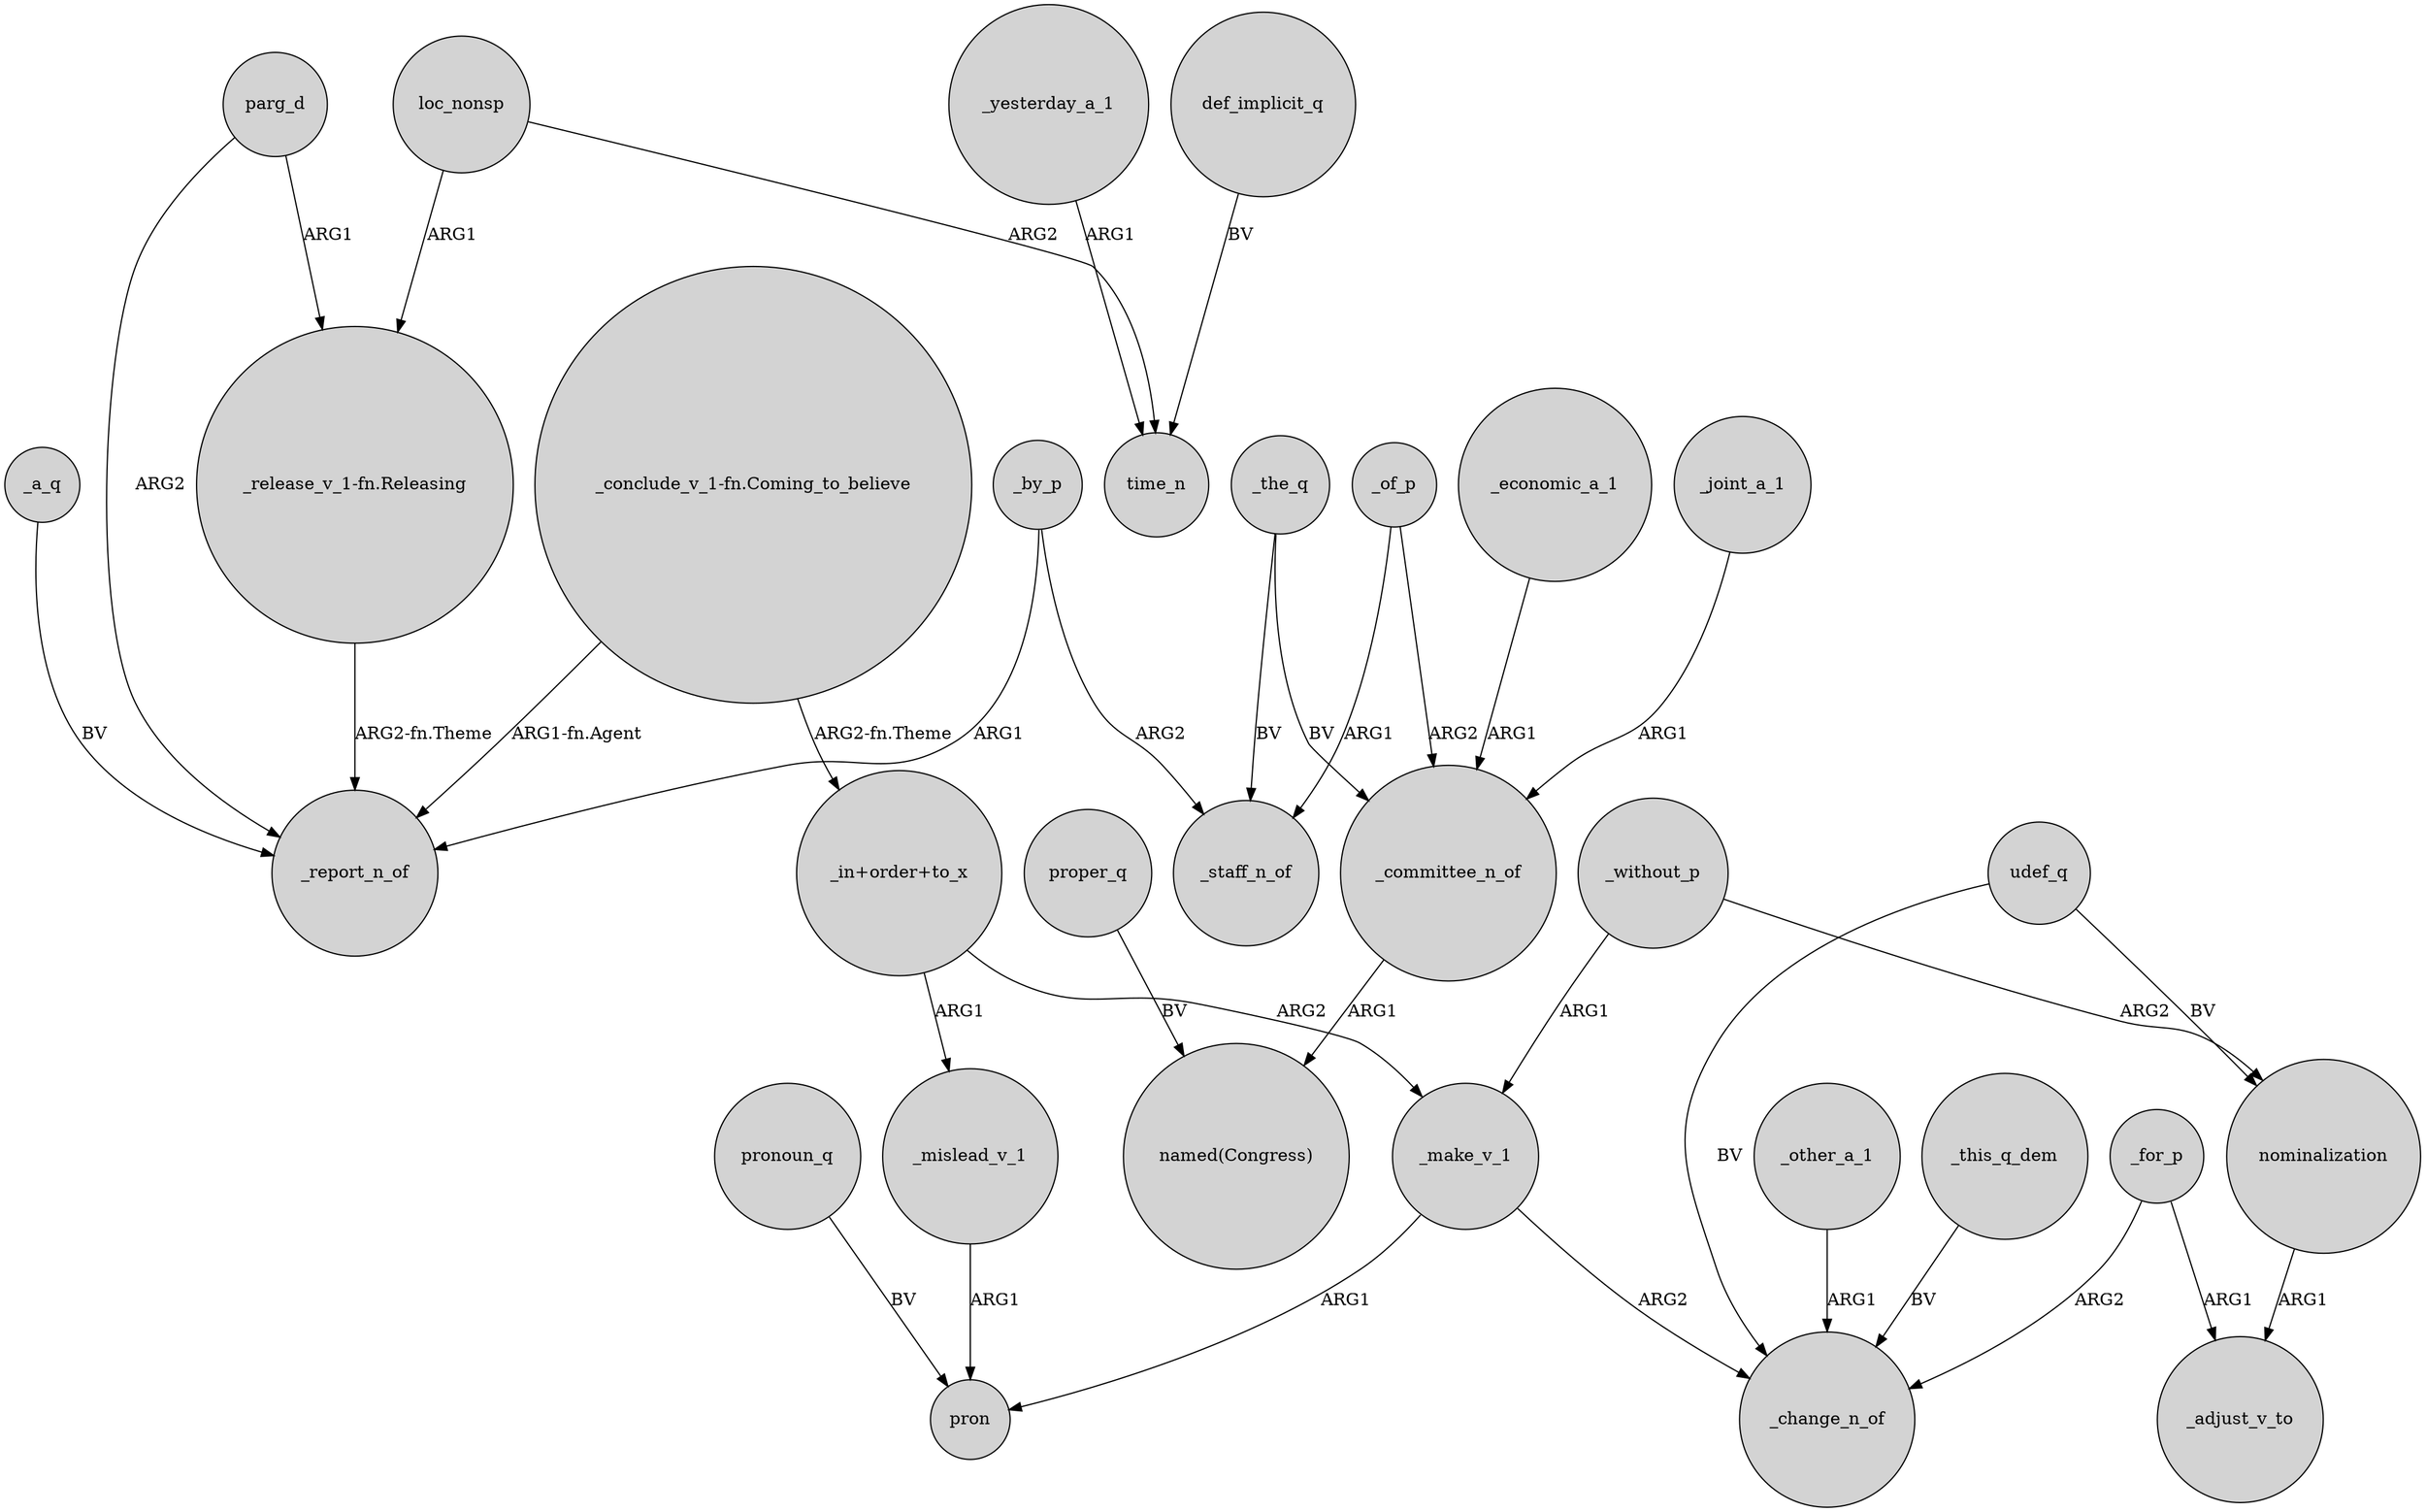 digraph {
	node [shape=circle style=filled]
	_a_q -> _report_n_of [label=BV]
	_yesterday_a_1 -> time_n [label=ARG1]
	_without_p -> _make_v_1 [label=ARG1]
	"_in+order+to_x" -> _make_v_1 [label=ARG2]
	"_release_v_1-fn.Releasing" -> _report_n_of [label="ARG2-fn.Theme"]
	_by_p -> _staff_n_of [label=ARG2]
	_this_q_dem -> _change_n_of [label=BV]
	loc_nonsp -> "_release_v_1-fn.Releasing" [label=ARG1]
	_the_q -> _committee_n_of [label=BV]
	parg_d -> "_release_v_1-fn.Releasing" [label=ARG1]
	parg_d -> _report_n_of [label=ARG2]
	proper_q -> "named(Congress)" [label=BV]
	loc_nonsp -> time_n [label=ARG2]
	_of_p -> _staff_n_of [label=ARG1]
	nominalization -> _adjust_v_to [label=ARG1]
	"_in+order+to_x" -> _mislead_v_1 [label=ARG1]
	_other_a_1 -> _change_n_of [label=ARG1]
	pronoun_q -> pron [label=BV]
	udef_q -> _change_n_of [label=BV]
	"_conclude_v_1-fn.Coming_to_believe" -> _report_n_of [label="ARG1-fn.Agent"]
	_by_p -> _report_n_of [label=ARG1]
	_make_v_1 -> pron [label=ARG1]
	_for_p -> _adjust_v_to [label=ARG1]
	udef_q -> nominalization [label=BV]
	_without_p -> nominalization [label=ARG2]
	_economic_a_1 -> _committee_n_of [label=ARG1]
	_mislead_v_1 -> pron [label=ARG1]
	_for_p -> _change_n_of [label=ARG2]
	"_conclude_v_1-fn.Coming_to_believe" -> "_in+order+to_x" [label="ARG2-fn.Theme"]
	_make_v_1 -> _change_n_of [label=ARG2]
	_committee_n_of -> "named(Congress)" [label=ARG1]
	_of_p -> _committee_n_of [label=ARG2]
	_the_q -> _staff_n_of [label=BV]
	_joint_a_1 -> _committee_n_of [label=ARG1]
	def_implicit_q -> time_n [label=BV]
}
